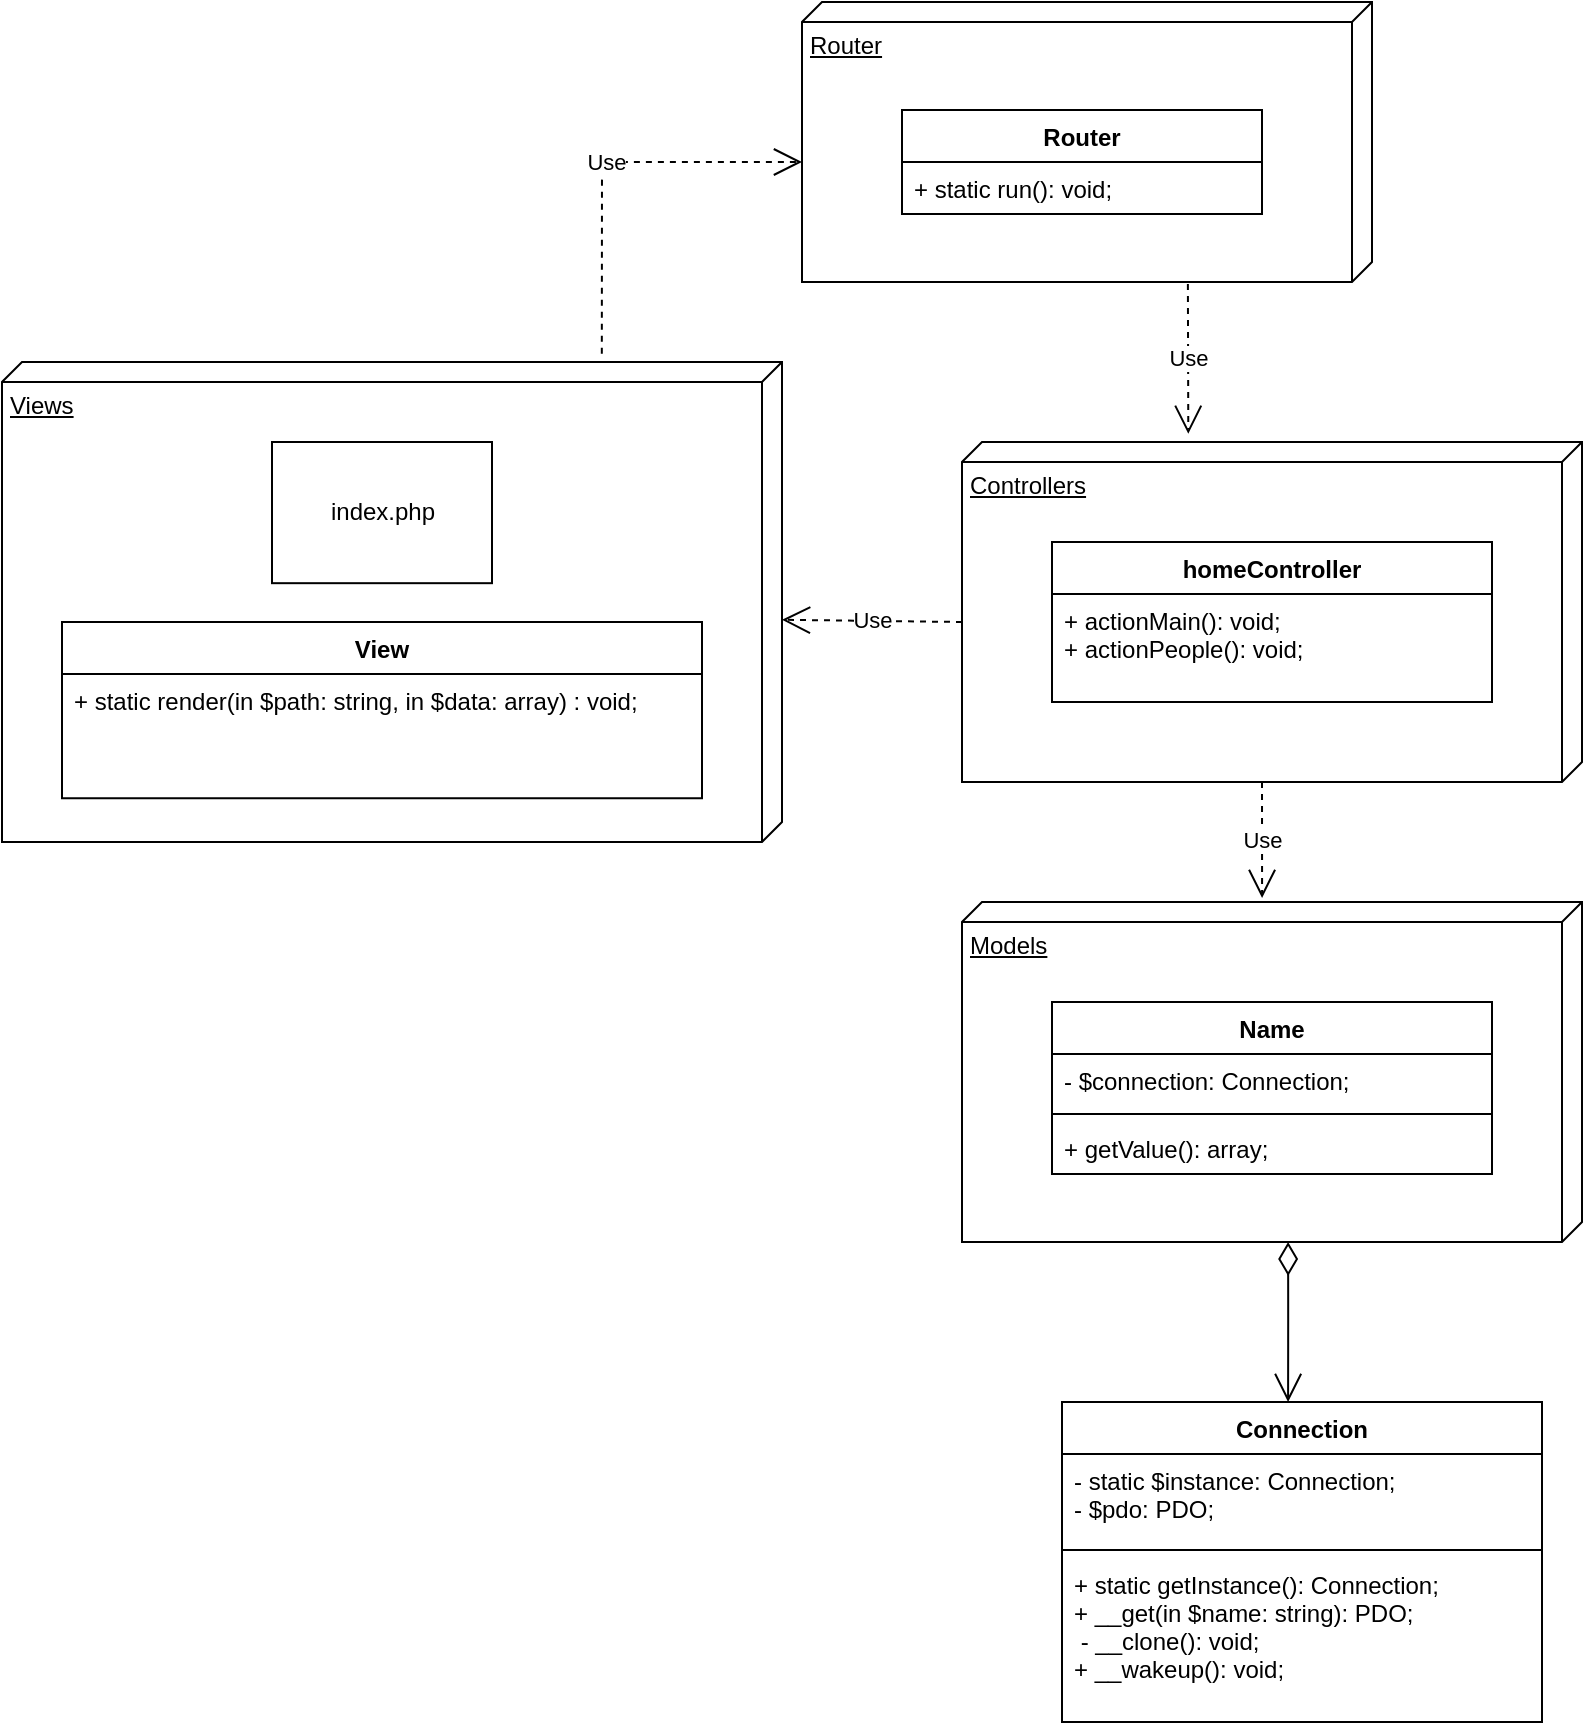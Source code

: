 <mxfile>
    <diagram id="MdohRTkyOtAD8OSOPrCY" name="Страница 1">
        <mxGraphModel dx="1040" dy="800" grid="1" gridSize="10" guides="1" tooltips="1" connect="1" arrows="1" fold="1" page="1" pageScale="1" pageWidth="827" pageHeight="1169" math="0" shadow="0">
            <root>
                <mxCell id="0"/>
                <mxCell id="1" parent="0"/>
                <mxCell id="15" value="" style="group" parent="1" vertex="1" connectable="0">
                    <mxGeometry x="490" y="670" width="310" height="170" as="geometry"/>
                </mxCell>
                <mxCell id="4" value="Models" style="verticalAlign=top;align=left;spacingTop=8;spacingLeft=2;spacingRight=12;shape=cube;size=10;direction=south;fontStyle=4;html=1;" parent="15" vertex="1">
                    <mxGeometry width="310" height="170" as="geometry"/>
                </mxCell>
                <mxCell id="10" value="Name" style="swimlane;fontStyle=1;align=center;verticalAlign=top;childLayout=stackLayout;horizontal=1;startSize=26;horizontalStack=0;resizeParent=1;resizeParentMax=0;resizeLast=0;collapsible=1;marginBottom=0;" parent="15" vertex="1">
                    <mxGeometry x="45" y="50" width="220" height="86" as="geometry"/>
                </mxCell>
                <mxCell id="11" value="- $connection: Connection;" style="text;strokeColor=none;fillColor=none;align=left;verticalAlign=top;spacingLeft=4;spacingRight=4;overflow=hidden;rotatable=0;points=[[0,0.5],[1,0.5]];portConstraint=eastwest;" parent="10" vertex="1">
                    <mxGeometry y="26" width="220" height="26" as="geometry"/>
                </mxCell>
                <mxCell id="12" value="" style="line;strokeWidth=1;fillColor=none;align=left;verticalAlign=middle;spacingTop=-1;spacingLeft=3;spacingRight=3;rotatable=0;labelPosition=right;points=[];portConstraint=eastwest;" parent="10" vertex="1">
                    <mxGeometry y="52" width="220" height="8" as="geometry"/>
                </mxCell>
                <mxCell id="13" value="+ getValue(): array;" style="text;strokeColor=none;fillColor=none;align=left;verticalAlign=top;spacingLeft=4;spacingRight=4;overflow=hidden;rotatable=0;points=[[0,0.5],[1,0.5]];portConstraint=eastwest;" parent="10" vertex="1">
                    <mxGeometry y="60" width="220" height="26" as="geometry"/>
                </mxCell>
                <mxCell id="20" value="" style="group" parent="1" vertex="1" connectable="0">
                    <mxGeometry x="490" y="440" width="310" height="170" as="geometry"/>
                </mxCell>
                <mxCell id="3" value="Controllers" style="verticalAlign=top;align=left;spacingTop=8;spacingLeft=2;spacingRight=12;shape=cube;size=10;direction=south;fontStyle=4;html=1;" parent="20" vertex="1">
                    <mxGeometry width="310" height="170" as="geometry"/>
                </mxCell>
                <mxCell id="16" value="homeController" style="swimlane;fontStyle=1;align=center;verticalAlign=top;childLayout=stackLayout;horizontal=1;startSize=26;horizontalStack=0;resizeParent=1;resizeParentMax=0;resizeLast=0;collapsible=1;marginBottom=0;" parent="20" vertex="1">
                    <mxGeometry x="45" y="50" width="220" height="80" as="geometry"/>
                </mxCell>
                <mxCell id="19" value="+ actionMain(): void;&#10;+ actionPeople(): void;" style="text;strokeColor=none;fillColor=none;align=left;verticalAlign=top;spacingLeft=4;spacingRight=4;overflow=hidden;rotatable=0;points=[[0,0.5],[1,0.5]];portConstraint=eastwest;" parent="16" vertex="1">
                    <mxGeometry y="26" width="220" height="54" as="geometry"/>
                </mxCell>
                <mxCell id="25" value="" style="group" parent="1" vertex="1" connectable="0">
                    <mxGeometry x="410" y="220" width="285" height="140" as="geometry"/>
                </mxCell>
                <mxCell id="5" value="Router" style="verticalAlign=top;align=left;spacingTop=8;spacingLeft=2;spacingRight=12;shape=cube;size=10;direction=south;fontStyle=4;html=1;" parent="25" vertex="1">
                    <mxGeometry width="285" height="140" as="geometry"/>
                </mxCell>
                <mxCell id="21" value="Router" style="swimlane;fontStyle=1;align=center;verticalAlign=top;childLayout=stackLayout;horizontal=1;startSize=26;horizontalStack=0;resizeParent=1;resizeParentMax=0;resizeLast=0;collapsible=1;marginBottom=0;" parent="25" vertex="1">
                    <mxGeometry x="50" y="54" width="180" height="52" as="geometry"/>
                </mxCell>
                <mxCell id="24" value="+ static run(): void;" style="text;strokeColor=none;fillColor=none;align=left;verticalAlign=top;spacingLeft=4;spacingRight=4;overflow=hidden;rotatable=0;points=[[0,0.5],[1,0.5]];portConstraint=eastwest;" parent="21" vertex="1">
                    <mxGeometry y="26" width="180" height="26" as="geometry"/>
                </mxCell>
                <mxCell id="26" value="Connection" style="swimlane;fontStyle=1;align=center;verticalAlign=top;childLayout=stackLayout;horizontal=1;startSize=26;horizontalStack=0;resizeParent=1;resizeParentMax=0;resizeLast=0;collapsible=1;marginBottom=0;" parent="1" vertex="1">
                    <mxGeometry x="540" y="920" width="240" height="160" as="geometry"/>
                </mxCell>
                <mxCell id="27" value="- static $instance: Connection;&#10;- $pdo: PDO;" style="text;strokeColor=none;fillColor=none;align=left;verticalAlign=top;spacingLeft=4;spacingRight=4;overflow=hidden;rotatable=0;points=[[0,0.5],[1,0.5]];portConstraint=eastwest;" parent="26" vertex="1">
                    <mxGeometry y="26" width="240" height="44" as="geometry"/>
                </mxCell>
                <mxCell id="28" value="" style="line;strokeWidth=1;fillColor=none;align=left;verticalAlign=middle;spacingTop=-1;spacingLeft=3;spacingRight=3;rotatable=0;labelPosition=right;points=[];portConstraint=eastwest;" parent="26" vertex="1">
                    <mxGeometry y="70" width="240" height="8" as="geometry"/>
                </mxCell>
                <mxCell id="29" value="+ static getInstance(): Connection;&#10;+ __get(in $name: string): PDO;&#10; - __clone(): void;&#10;+ __wakeup(): void;" style="text;strokeColor=none;fillColor=none;align=left;verticalAlign=top;spacingLeft=4;spacingRight=4;overflow=hidden;rotatable=0;points=[[0,0.5],[1,0.5]];portConstraint=eastwest;" parent="26" vertex="1">
                    <mxGeometry y="78" width="240" height="82" as="geometry"/>
                </mxCell>
                <mxCell id="32" value="Use" style="endArrow=open;endSize=12;dashed=1;html=1;exitX=1.007;exitY=0.323;exitDx=0;exitDy=0;exitPerimeter=0;entryX=-0.024;entryY=0.635;entryDx=0;entryDy=0;entryPerimeter=0;" parent="1" source="5" target="3" edge="1">
                    <mxGeometry width="160" relative="1" as="geometry">
                        <mxPoint x="440" y="390" as="sourcePoint"/>
                        <mxPoint x="600" y="390" as="targetPoint"/>
                    </mxGeometry>
                </mxCell>
                <mxCell id="33" value="Use" style="endArrow=open;endSize=12;dashed=1;html=1;exitX=0;exitY=0;exitDx=90;exitDy=310;exitPerimeter=0;entryX=0.537;entryY=0;entryDx=0;entryDy=0;entryPerimeter=0;" parent="1" source="3" target="2" edge="1">
                    <mxGeometry width="160" relative="1" as="geometry">
                        <mxPoint x="280" y="670" as="sourcePoint"/>
                        <mxPoint x="440" y="670" as="targetPoint"/>
                    </mxGeometry>
                </mxCell>
                <mxCell id="34" value="" style="endArrow=open;html=1;endSize=12;startArrow=diamondThin;startSize=14;startFill=0;edgeStyle=orthogonalEdgeStyle;align=left;verticalAlign=bottom;exitX=1;exitY=0.474;exitDx=0;exitDy=0;exitPerimeter=0;entryX=0.471;entryY=0;entryDx=0;entryDy=0;entryPerimeter=0;" parent="1" source="4" target="26" edge="1">
                    <mxGeometry x="-1" y="306" relative="1" as="geometry">
                        <mxPoint x="580" y="880" as="sourcePoint"/>
                        <mxPoint x="653" y="900" as="targetPoint"/>
                        <Array as="points"/>
                        <mxPoint x="-305" y="276" as="offset"/>
                    </mxGeometry>
                </mxCell>
                <mxCell id="35" value="Use" style="endArrow=open;endSize=12;dashed=1;html=1;exitX=0;exitY=0;exitDx=170;exitDy=160;exitPerimeter=0;entryX=-0.012;entryY=0.516;entryDx=0;entryDy=0;entryPerimeter=0;" parent="1" source="3" target="4" edge="1">
                    <mxGeometry width="160" relative="1" as="geometry">
                        <mxPoint x="570" y="640" as="sourcePoint"/>
                        <mxPoint x="730" y="640" as="targetPoint"/>
                    </mxGeometry>
                </mxCell>
                <mxCell id="36" value="" style="group" vertex="1" connectable="0" parent="1">
                    <mxGeometry x="10" y="400" width="390" height="240" as="geometry"/>
                </mxCell>
                <mxCell id="2" value="Views" style="verticalAlign=top;align=left;spacingTop=8;spacingLeft=2;spacingRight=12;shape=cube;size=10;direction=south;fontStyle=4;html=1;" parent="36" vertex="1">
                    <mxGeometry width="390" height="240.0" as="geometry"/>
                </mxCell>
                <mxCell id="6" value="View" style="swimlane;fontStyle=1;align=center;verticalAlign=top;childLayout=stackLayout;horizontal=1;startSize=26;horizontalStack=0;resizeParent=1;resizeParentMax=0;resizeLast=0;collapsible=1;marginBottom=0;" parent="36" vertex="1">
                    <mxGeometry x="30" y="129.998" width="320" height="88.118" as="geometry"/>
                </mxCell>
                <mxCell id="9" value="+ static render(in $path: string, in $data: array) : void;" style="text;strokeColor=none;fillColor=none;align=left;verticalAlign=top;spacingLeft=4;spacingRight=4;overflow=hidden;rotatable=0;points=[[0,0.5],[1,0.5]];portConstraint=eastwest;" parent="6" vertex="1">
                    <mxGeometry y="26" width="320" height="62.118" as="geometry"/>
                </mxCell>
                <mxCell id="30" value="index.php" style="html=1;" parent="36" vertex="1">
                    <mxGeometry x="135" y="40.002" width="110" height="70.588" as="geometry"/>
                </mxCell>
                <mxCell id="37" value="Use" style="endArrow=open;endSize=12;dashed=1;html=1;exitX=-0.017;exitY=0.231;exitDx=0;exitDy=0;exitPerimeter=0;" edge="1" parent="1" source="2">
                    <mxGeometry width="160" relative="1" as="geometry">
                        <mxPoint x="254" y="300" as="sourcePoint"/>
                        <mxPoint x="410" y="300" as="targetPoint"/>
                        <Array as="points">
                            <mxPoint x="310" y="300"/>
                        </Array>
                    </mxGeometry>
                </mxCell>
            </root>
        </mxGraphModel>
    </diagram>
</mxfile>